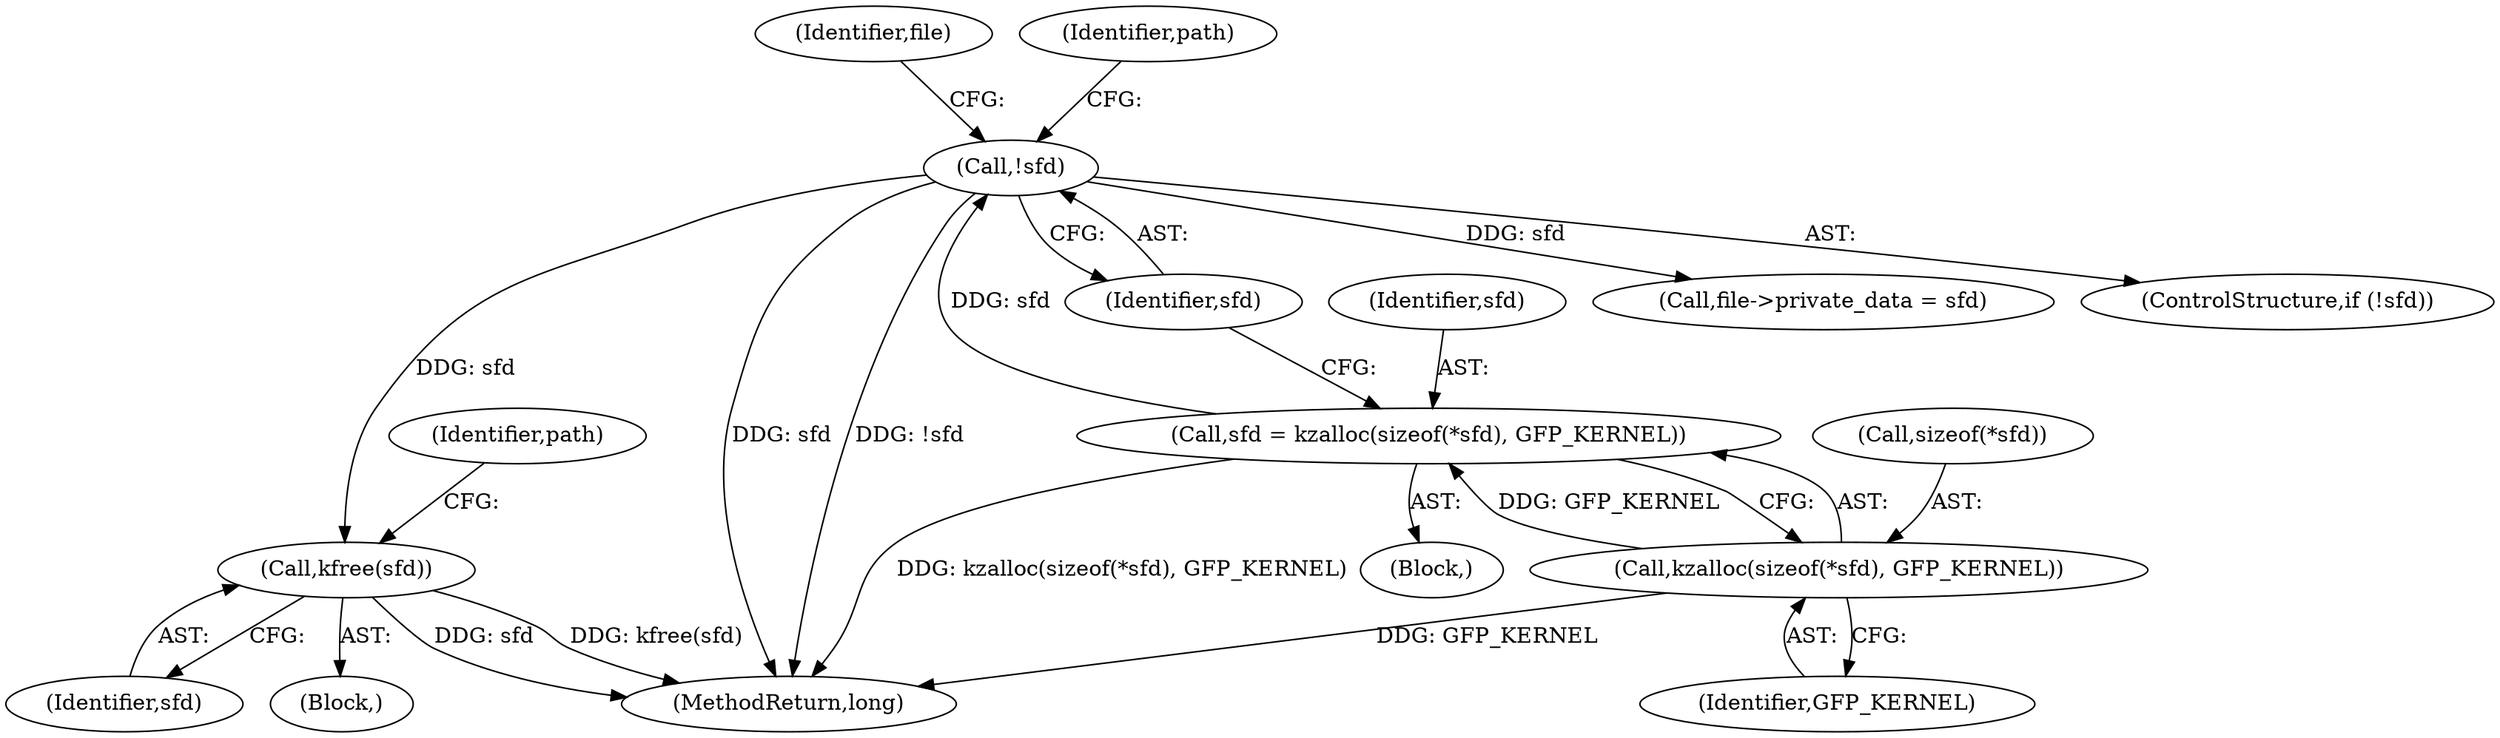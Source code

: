 digraph "0_linux_a399b29dfbaaaf91162b2dc5a5875dd51bbfa2a1_0@API" {
"1000360" [label="(Call,kfree(sfd))"];
"1000330" [label="(Call,!sfd)"];
"1000322" [label="(Call,sfd = kzalloc(sizeof(*sfd), GFP_KERNEL))"];
"1000324" [label="(Call,kzalloc(sizeof(*sfd), GFP_KERNEL))"];
"1000328" [label="(Identifier,GFP_KERNEL)"];
"1000552" [label="(MethodReturn,long)"];
"1000331" [label="(Identifier,sfd)"];
"1000366" [label="(Call,file->private_data = sfd)"];
"1000330" [label="(Call,!sfd)"];
"1000110" [label="(Block,)"];
"1000338" [label="(Identifier,file)"];
"1000364" [label="(Identifier,path)"];
"1000325" [label="(Call,sizeof(*sfd))"];
"1000335" [label="(Identifier,path)"];
"1000322" [label="(Call,sfd = kzalloc(sizeof(*sfd), GFP_KERNEL))"];
"1000323" [label="(Identifier,sfd)"];
"1000329" [label="(ControlStructure,if (!sfd))"];
"1000361" [label="(Identifier,sfd)"];
"1000360" [label="(Call,kfree(sfd))"];
"1000359" [label="(Block,)"];
"1000324" [label="(Call,kzalloc(sizeof(*sfd), GFP_KERNEL))"];
"1000360" -> "1000359"  [label="AST: "];
"1000360" -> "1000361"  [label="CFG: "];
"1000361" -> "1000360"  [label="AST: "];
"1000364" -> "1000360"  [label="CFG: "];
"1000360" -> "1000552"  [label="DDG: sfd"];
"1000360" -> "1000552"  [label="DDG: kfree(sfd)"];
"1000330" -> "1000360"  [label="DDG: sfd"];
"1000330" -> "1000329"  [label="AST: "];
"1000330" -> "1000331"  [label="CFG: "];
"1000331" -> "1000330"  [label="AST: "];
"1000335" -> "1000330"  [label="CFG: "];
"1000338" -> "1000330"  [label="CFG: "];
"1000330" -> "1000552"  [label="DDG: sfd"];
"1000330" -> "1000552"  [label="DDG: !sfd"];
"1000322" -> "1000330"  [label="DDG: sfd"];
"1000330" -> "1000366"  [label="DDG: sfd"];
"1000322" -> "1000110"  [label="AST: "];
"1000322" -> "1000324"  [label="CFG: "];
"1000323" -> "1000322"  [label="AST: "];
"1000324" -> "1000322"  [label="AST: "];
"1000331" -> "1000322"  [label="CFG: "];
"1000322" -> "1000552"  [label="DDG: kzalloc(sizeof(*sfd), GFP_KERNEL)"];
"1000324" -> "1000322"  [label="DDG: GFP_KERNEL"];
"1000324" -> "1000328"  [label="CFG: "];
"1000325" -> "1000324"  [label="AST: "];
"1000328" -> "1000324"  [label="AST: "];
"1000324" -> "1000552"  [label="DDG: GFP_KERNEL"];
}
